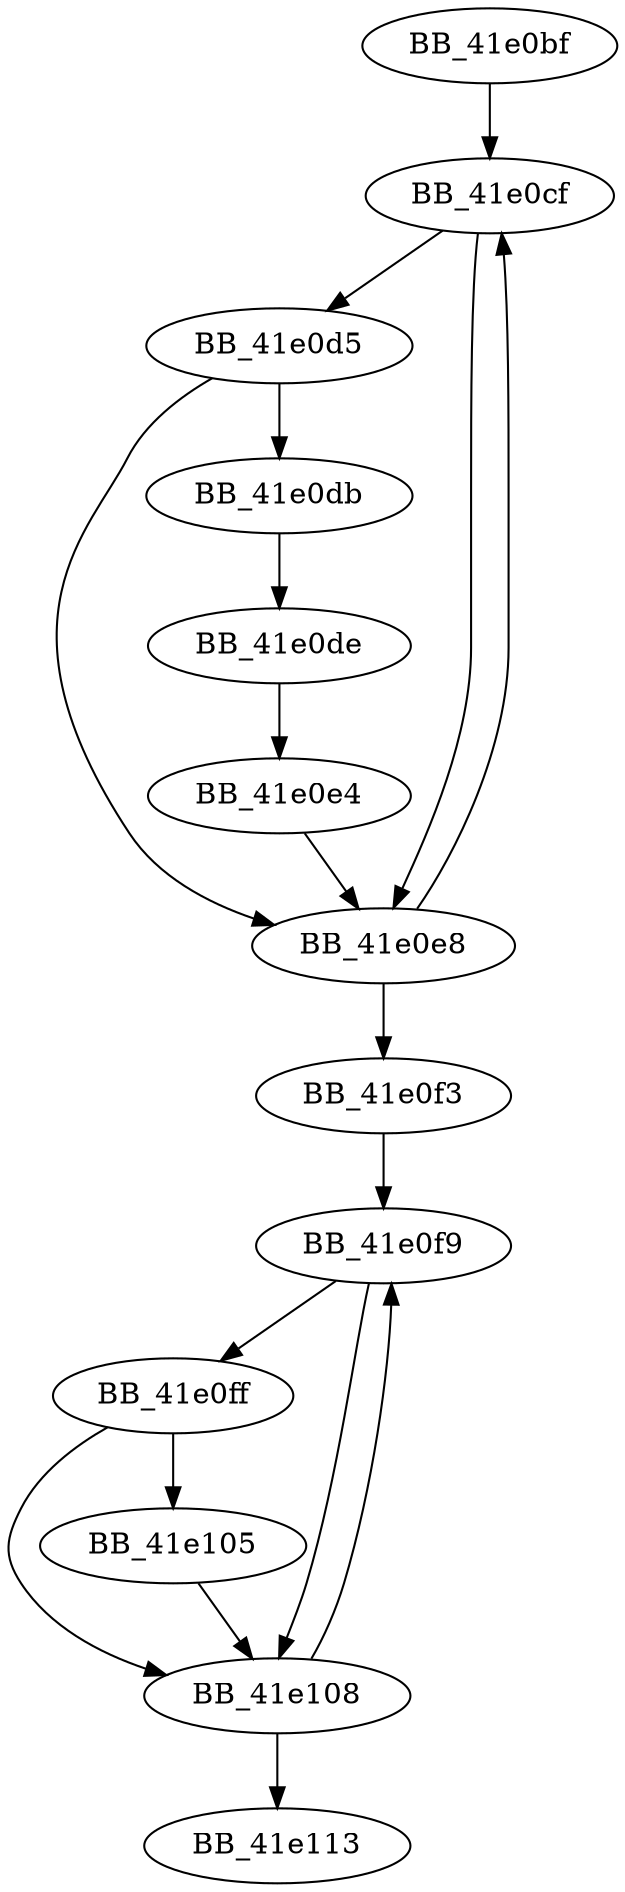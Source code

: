 DiGraph __mtdeletelocks{
BB_41e0bf->BB_41e0cf
BB_41e0cf->BB_41e0d5
BB_41e0cf->BB_41e0e8
BB_41e0d5->BB_41e0db
BB_41e0d5->BB_41e0e8
BB_41e0db->BB_41e0de
BB_41e0de->BB_41e0e4
BB_41e0e4->BB_41e0e8
BB_41e0e8->BB_41e0cf
BB_41e0e8->BB_41e0f3
BB_41e0f3->BB_41e0f9
BB_41e0f9->BB_41e0ff
BB_41e0f9->BB_41e108
BB_41e0ff->BB_41e105
BB_41e0ff->BB_41e108
BB_41e105->BB_41e108
BB_41e108->BB_41e0f9
BB_41e108->BB_41e113
}

